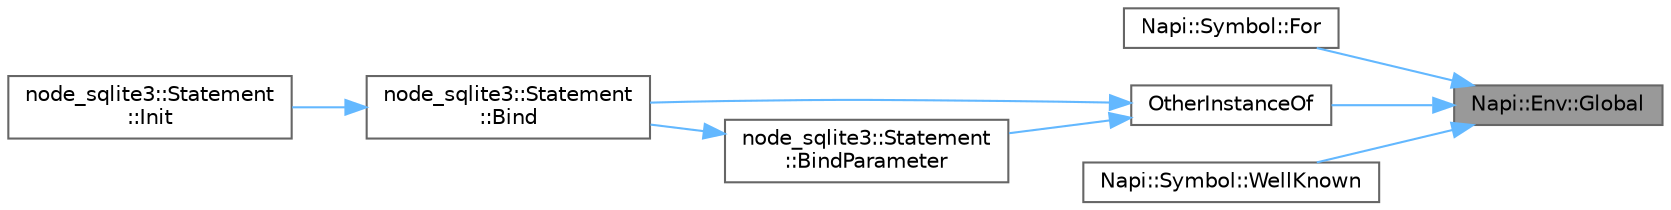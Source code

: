 digraph "Napi::Env::Global"
{
 // LATEX_PDF_SIZE
  bgcolor="transparent";
  edge [fontname=Helvetica,fontsize=10,labelfontname=Helvetica,labelfontsize=10];
  node [fontname=Helvetica,fontsize=10,shape=box,height=0.2,width=0.4];
  rankdir="RL";
  Node1 [id="Node000001",label="Napi::Env::Global",height=0.2,width=0.4,color="gray40", fillcolor="grey60", style="filled", fontcolor="black",tooltip=" "];
  Node1 -> Node2 [id="edge15_Node000001_Node000002",dir="back",color="steelblue1",style="solid",tooltip=" "];
  Node2 [id="Node000002",label="Napi::Symbol::For",height=0.2,width=0.4,color="grey40", fillcolor="white", style="filled",URL="$class_napi_1_1_symbol.html#a6c9932d805e01598a90e83d7916405fa",tooltip=" "];
  Node1 -> Node3 [id="edge16_Node000001_Node000003",dir="back",color="steelblue1",style="solid",tooltip=" "];
  Node3 [id="Node000003",label="OtherInstanceOf",height=0.2,width=0.4,color="grey40", fillcolor="white", style="filled",URL="$statement_8cc.html#a4ee960416c1771c8ab6436efc1fbdf8d",tooltip=" "];
  Node3 -> Node4 [id="edge17_Node000003_Node000004",dir="back",color="steelblue1",style="solid",tooltip=" "];
  Node4 [id="Node000004",label="node_sqlite3::Statement\l::Bind",height=0.2,width=0.4,color="grey40", fillcolor="white", style="filled",URL="$classnode__sqlite3_1_1_statement.html#a3329249cd95736fe74f2ae1ff6e846ec",tooltip=" "];
  Node4 -> Node5 [id="edge18_Node000004_Node000005",dir="back",color="steelblue1",style="solid",tooltip=" "];
  Node5 [id="Node000005",label="node_sqlite3::Statement\l::Init",height=0.2,width=0.4,color="grey40", fillcolor="white", style="filled",URL="$classnode__sqlite3_1_1_statement.html#a167e7038d13728bab030a8206472b6ec",tooltip=" "];
  Node3 -> Node6 [id="edge19_Node000003_Node000006",dir="back",color="steelblue1",style="solid",tooltip=" "];
  Node6 [id="Node000006",label="node_sqlite3::Statement\l::BindParameter",height=0.2,width=0.4,color="grey40", fillcolor="white", style="filled",URL="$classnode__sqlite3_1_1_statement.html#ad8cc5e99e8296a07db48bbb1678050b1",tooltip=" "];
  Node6 -> Node4 [id="edge20_Node000006_Node000004",dir="back",color="steelblue1",style="solid",tooltip=" "];
  Node1 -> Node7 [id="edge21_Node000001_Node000007",dir="back",color="steelblue1",style="solid",tooltip=" "];
  Node7 [id="Node000007",label="Napi::Symbol::WellKnown",height=0.2,width=0.4,color="grey40", fillcolor="white", style="filled",URL="$class_napi_1_1_symbol.html#ac12111d18302edf375b3f29cd5efb7af",tooltip="Get a public Symbol (e.g. Symbol.iterator)."];
}
